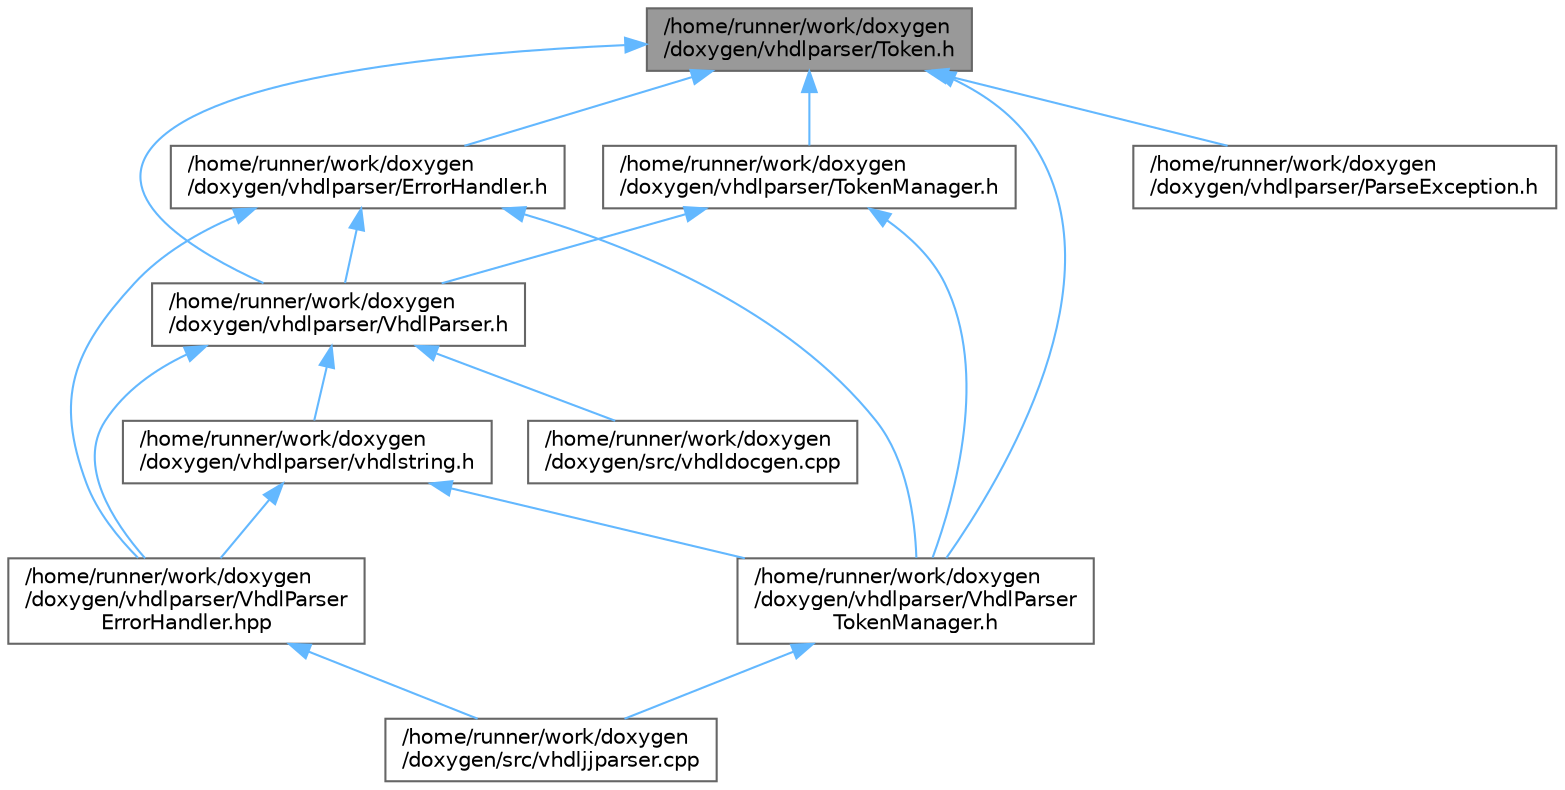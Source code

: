 digraph "/home/runner/work/doxygen/doxygen/vhdlparser/Token.h"
{
 // INTERACTIVE_SVG=YES
 // LATEX_PDF_SIZE
  bgcolor="transparent";
  edge [fontname=Helvetica,fontsize=10,labelfontname=Helvetica,labelfontsize=10];
  node [fontname=Helvetica,fontsize=10,shape=box,height=0.2,width=0.4];
  Node1 [label="/home/runner/work/doxygen\l/doxygen/vhdlparser/Token.h",height=0.2,width=0.4,color="gray40", fillcolor="grey60", style="filled", fontcolor="black",tooltip=" "];
  Node1 -> Node2 [dir="back",color="steelblue1",style="solid"];
  Node2 [label="/home/runner/work/doxygen\l/doxygen/vhdlparser/ErrorHandler.h",height=0.2,width=0.4,color="grey40", fillcolor="white", style="filled",URL="$d3/dd5/_error_handler_8h.html",tooltip=" "];
  Node2 -> Node3 [dir="back",color="steelblue1",style="solid"];
  Node3 [label="/home/runner/work/doxygen\l/doxygen/vhdlparser/VhdlParser.h",height=0.2,width=0.4,color="grey40", fillcolor="white", style="filled",URL="$d5/df9/_vhdl_parser_8h.html",tooltip=" "];
  Node3 -> Node4 [dir="back",color="steelblue1",style="solid"];
  Node4 [label="/home/runner/work/doxygen\l/doxygen/src/vhdldocgen.cpp",height=0.2,width=0.4,color="grey40", fillcolor="white", style="filled",URL="$de/dea/vhdldocgen_8cpp.html",tooltip=" "];
  Node3 -> Node5 [dir="back",color="steelblue1",style="solid"];
  Node5 [label="/home/runner/work/doxygen\l/doxygen/vhdlparser/VhdlParser\lErrorHandler.hpp",height=0.2,width=0.4,color="grey40", fillcolor="white", style="filled",URL="$d2/dc3/_vhdl_parser_error_handler_8hpp.html",tooltip=" "];
  Node5 -> Node6 [dir="back",color="steelblue1",style="solid"];
  Node6 [label="/home/runner/work/doxygen\l/doxygen/src/vhdljjparser.cpp",height=0.2,width=0.4,color="grey40", fillcolor="white", style="filled",URL="$d1/d86/vhdljjparser_8cpp.html",tooltip=" "];
  Node3 -> Node7 [dir="back",color="steelblue1",style="solid"];
  Node7 [label="/home/runner/work/doxygen\l/doxygen/vhdlparser/vhdlstring.h",height=0.2,width=0.4,color="grey40", fillcolor="white", style="filled",URL="$d9/d48/vhdlstring_8h.html",tooltip=" "];
  Node7 -> Node5 [dir="back",color="steelblue1",style="solid"];
  Node7 -> Node8 [dir="back",color="steelblue1",style="solid"];
  Node8 [label="/home/runner/work/doxygen\l/doxygen/vhdlparser/VhdlParser\lTokenManager.h",height=0.2,width=0.4,color="grey40", fillcolor="white", style="filled",URL="$d7/dad/_vhdl_parser_token_manager_8h.html",tooltip=" "];
  Node8 -> Node6 [dir="back",color="steelblue1",style="solid"];
  Node2 -> Node5 [dir="back",color="steelblue1",style="solid"];
  Node2 -> Node8 [dir="back",color="steelblue1",style="solid"];
  Node1 -> Node9 [dir="back",color="steelblue1",style="solid"];
  Node9 [label="/home/runner/work/doxygen\l/doxygen/vhdlparser/ParseException.h",height=0.2,width=0.4,color="grey40", fillcolor="white", style="filled",URL="$d7/de0/_parse_exception_8h.html",tooltip=" "];
  Node1 -> Node10 [dir="back",color="steelblue1",style="solid"];
  Node10 [label="/home/runner/work/doxygen\l/doxygen/vhdlparser/TokenManager.h",height=0.2,width=0.4,color="grey40", fillcolor="white", style="filled",URL="$d4/df9/_token_manager_8h.html",tooltip=" "];
  Node10 -> Node3 [dir="back",color="steelblue1",style="solid"];
  Node10 -> Node8 [dir="back",color="steelblue1",style="solid"];
  Node1 -> Node3 [dir="back",color="steelblue1",style="solid"];
  Node1 -> Node8 [dir="back",color="steelblue1",style="solid"];
}
